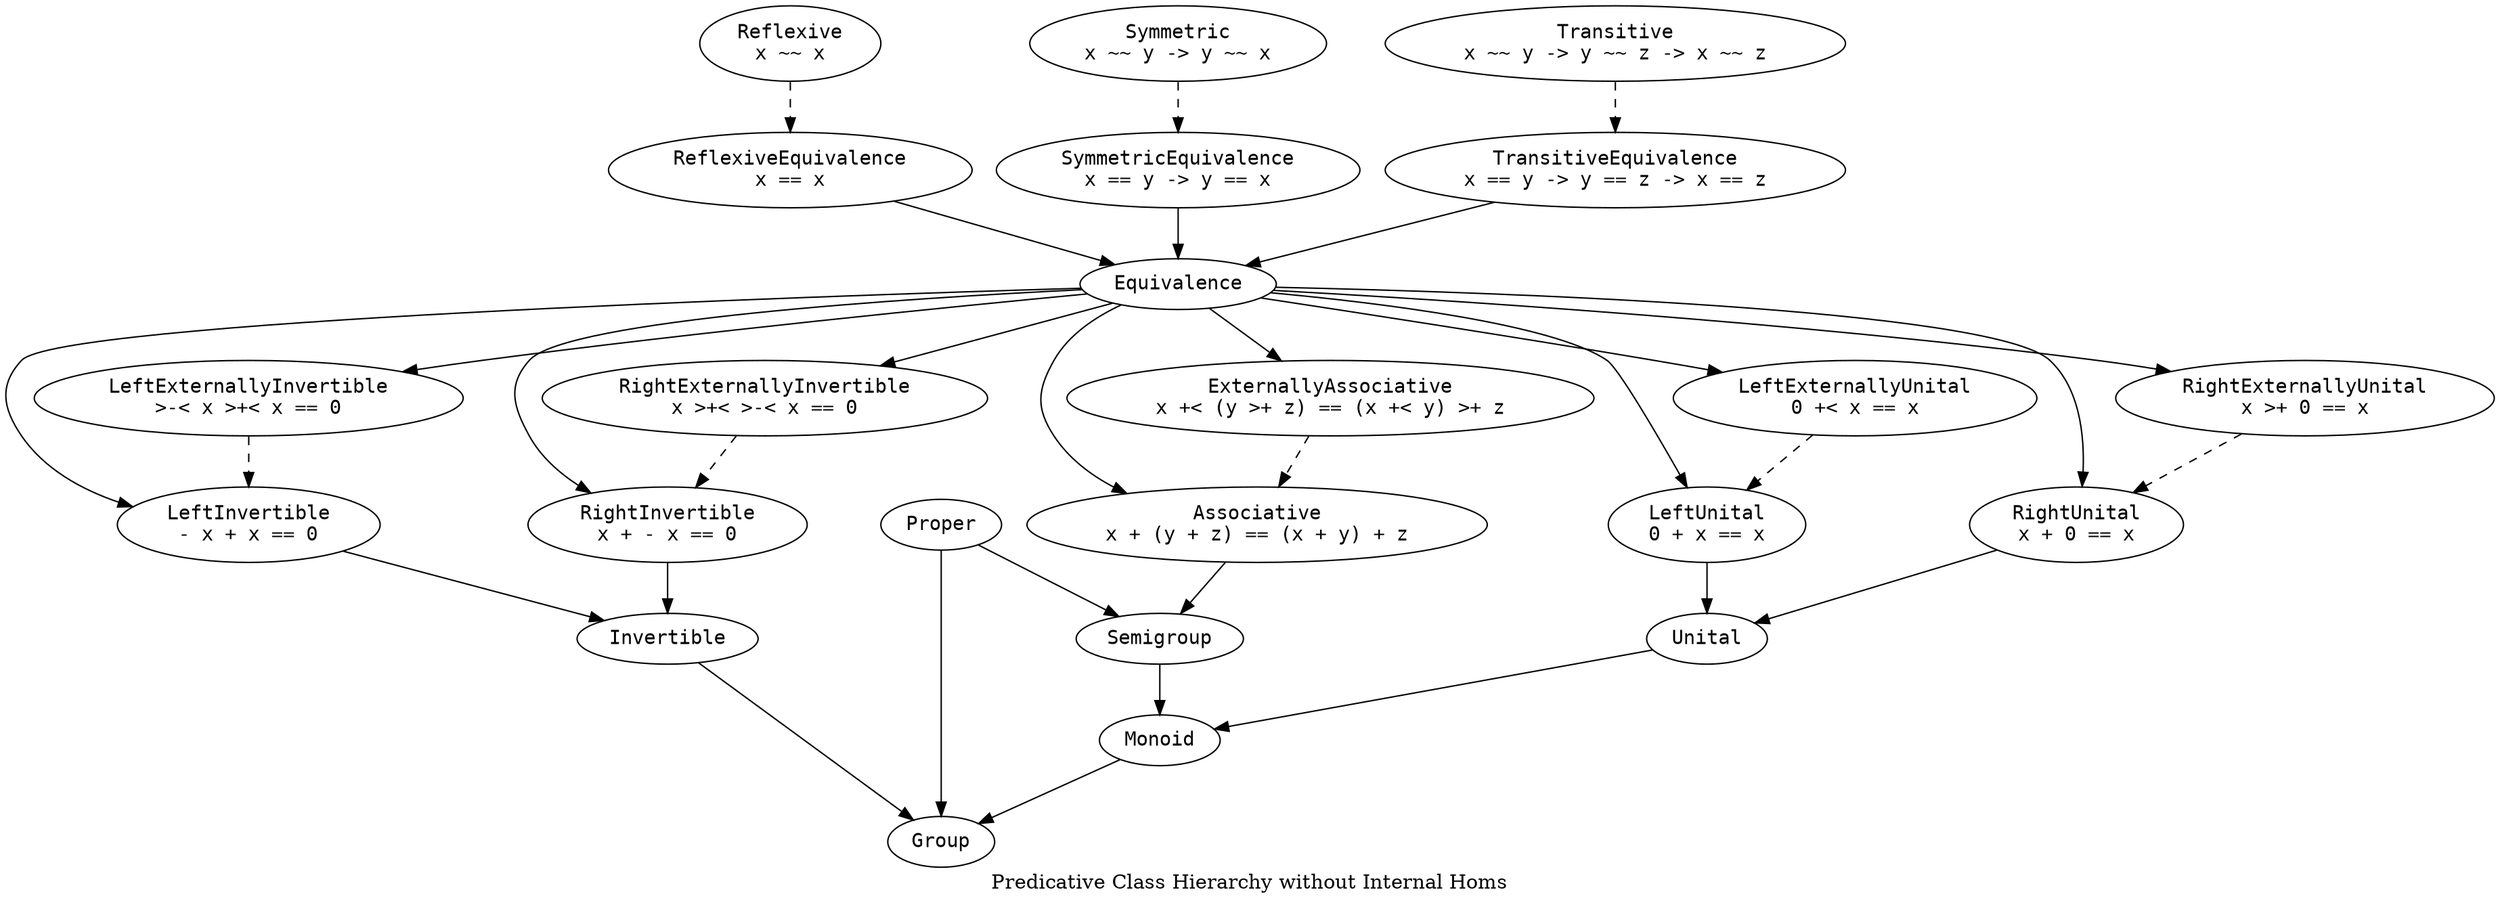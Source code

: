 digraph Is {
  label = "Predicative Class Hierarchy without Internal Homs"

  node [fontname = monospace]

  Assoc [label = "Associative\nx + (y + z) == (x + y) + z"]
  Eq [label = "Equivalence"]
  ExtAssoc [label = "ExternallyAssociative\nx +< (y >+ z) == (x +< y) >+ z"]
  Grp [label = "Group"]
  Inv [label = "Invertible"]
  LExtInv [label = "LeftExternallyInvertible\n>-< x >+< x == 0"]
  LExtUn [label = "LeftExternallyUnital\n0 +< x == x"]
  LInv [label = "LeftInvertible\n- x + x == 0"]
  LUn [label = "LeftUnital\n0 + x == x"]
  Mon [label = "Monoid"]
  Proper [label = "Proper"]
  RExtInv [label = "RightExternallyInvertible\nx >+< >-< x == 0"]
  RExtUn [label = "RightExternallyUnital\nx >+ 0 == x"]
  RInv [label = "RightInvertible\nx + - x == 0"]
  RUn [label = "RightUnital\nx + 0 == x"]
  Refl [label = "Reflexive\nx ~~ x"]
  ReflEq [label = "ReflexiveEquivalence\nx == x"]
  SGrp [label = "Semigroup"]
  Sym [label = "Symmetric\nx ~~ y -> y ~~ x"]
  SymEq [label = "SymmetricEquivalence\nx == y -> y == x"]
  Trans [label = "Transitive\nx ~~ y -> y ~~ z -> x ~~ z"]
  TransEq [label = "TransitiveEquivalence\nx == y -> y == z -> x == z"]
  Un [label = "Unital"]

  edge [style = solid]

  Assoc -> SGrp
  Eq -> Assoc
  Eq -> ExtAssoc
  Eq -> LExtInv
  Eq -> LExtUn
  Eq -> LInv
  Eq -> LUn
  Eq -> RExtInv
  Eq -> RExtUn
  Eq -> RInv
  Eq -> RUn
  Inv -> Grp
  LInv -> Inv
  LUn -> Un
  Mon -> Grp
  Proper -> Grp
  Proper -> SGrp
  RInv -> Inv
  RUn -> Un
  ReflEq -> Eq
  SGrp -> Mon
  SymEq -> Eq
  TransEq -> Eq
  Un -> Mon

  edge [style = dashed]

  ExtAssoc -> Assoc
  LExtInv -> LInv
  LExtUn -> LUn
  RExtInv -> RInv
  RExtUn -> RUn
  Refl -> ReflEq
  Sym -> SymEq
  Trans -> TransEq
}
